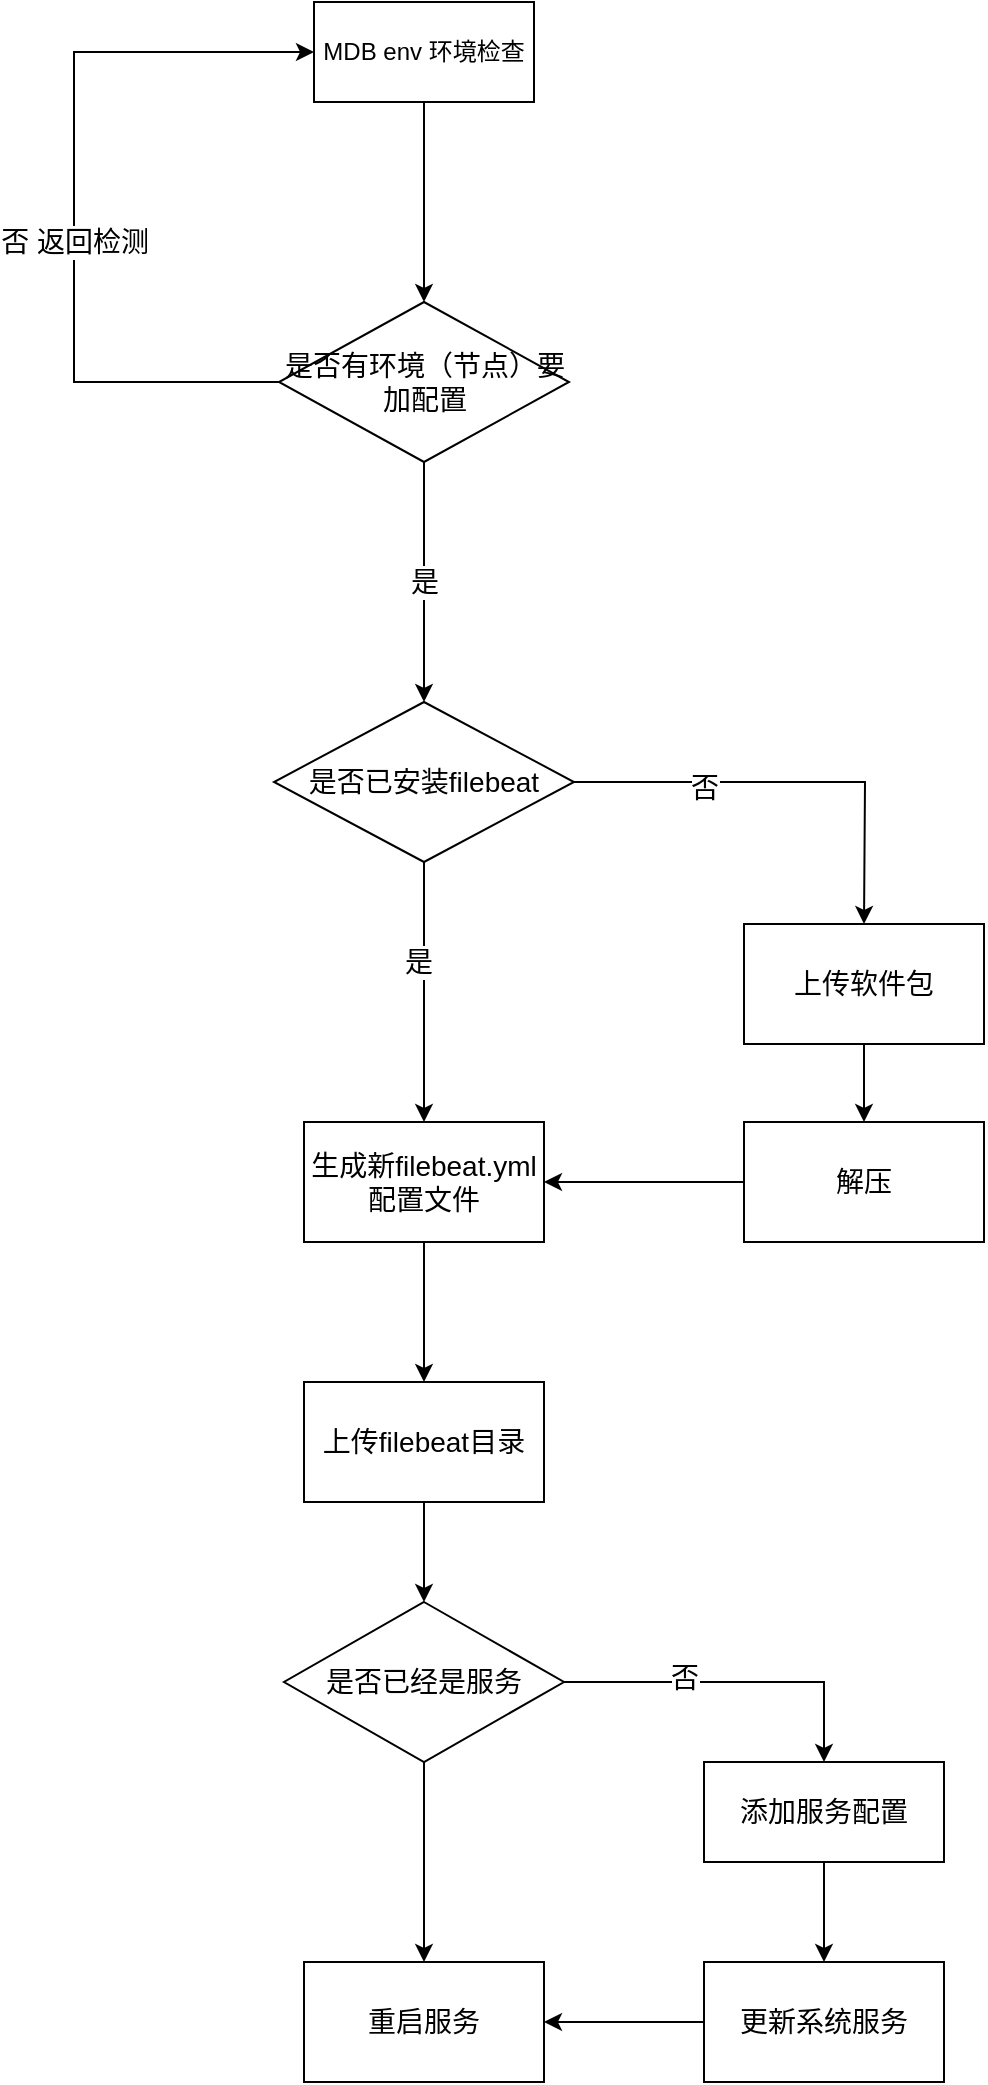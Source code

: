 <mxfile version="18.1.2" type="github">
  <diagram id="cKEFHMUjiqopljUC_EgE" name="Page-1">
    <mxGraphModel dx="1274" dy="1722" grid="1" gridSize="10" guides="1" tooltips="1" connect="1" arrows="1" fold="1" page="1" pageScale="1" pageWidth="827" pageHeight="1169" math="0" shadow="0">
      <root>
        <mxCell id="0" />
        <mxCell id="1" parent="0" />
        <mxCell id="iTW2oAXgUfm2QirYyq5k-45" style="edgeStyle=orthogonalEdgeStyle;rounded=0;orthogonalLoop=1;jettySize=auto;html=1;entryX=0.5;entryY=0;entryDx=0;entryDy=0;fontSize=14;" edge="1" parent="1" source="iTW2oAXgUfm2QirYyq5k-1" target="iTW2oAXgUfm2QirYyq5k-44">
          <mxGeometry relative="1" as="geometry" />
        </mxCell>
        <mxCell id="iTW2oAXgUfm2QirYyq5k-1" value="MDB env 环境检查" style="rounded=0;whiteSpace=wrap;html=1;" vertex="1" parent="1">
          <mxGeometry x="350" y="-60" width="110" height="50" as="geometry" />
        </mxCell>
        <mxCell id="iTW2oAXgUfm2QirYyq5k-7" style="edgeStyle=orthogonalEdgeStyle;rounded=0;orthogonalLoop=1;jettySize=auto;html=1;fontSize=14;" edge="1" parent="1" source="iTW2oAXgUfm2QirYyq5k-3">
          <mxGeometry relative="1" as="geometry">
            <mxPoint x="625" y="401" as="targetPoint" />
            <mxPoint x="550.0" y="331.0" as="sourcePoint" />
          </mxGeometry>
        </mxCell>
        <mxCell id="iTW2oAXgUfm2QirYyq5k-8" value="否" style="edgeLabel;html=1;align=center;verticalAlign=middle;resizable=0;points=[];fontSize=14;" vertex="1" connectable="0" parent="iTW2oAXgUfm2QirYyq5k-7">
          <mxGeometry x="-0.402" y="-3" relative="1" as="geometry">
            <mxPoint as="offset" />
          </mxGeometry>
        </mxCell>
        <mxCell id="iTW2oAXgUfm2QirYyq5k-49" style="edgeStyle=orthogonalEdgeStyle;rounded=0;orthogonalLoop=1;jettySize=auto;html=1;fontSize=14;" edge="1" parent="1" source="iTW2oAXgUfm2QirYyq5k-3" target="iTW2oAXgUfm2QirYyq5k-18">
          <mxGeometry relative="1" as="geometry" />
        </mxCell>
        <mxCell id="iTW2oAXgUfm2QirYyq5k-63" value="是" style="edgeLabel;html=1;align=center;verticalAlign=middle;resizable=0;points=[];fontSize=14;" vertex="1" connectable="0" parent="iTW2oAXgUfm2QirYyq5k-49">
          <mxGeometry x="-0.229" y="-3" relative="1" as="geometry">
            <mxPoint as="offset" />
          </mxGeometry>
        </mxCell>
        <mxCell id="iTW2oAXgUfm2QirYyq5k-3" value="是否已安装filebeat" style="rhombus;whiteSpace=wrap;html=1;fontSize=14;" vertex="1" parent="1">
          <mxGeometry x="330" y="290" width="150" height="80" as="geometry" />
        </mxCell>
        <mxCell id="iTW2oAXgUfm2QirYyq5k-62" style="edgeStyle=orthogonalEdgeStyle;rounded=0;orthogonalLoop=1;jettySize=auto;html=1;fontSize=14;" edge="1" parent="1" source="iTW2oAXgUfm2QirYyq5k-16" target="iTW2oAXgUfm2QirYyq5k-24">
          <mxGeometry relative="1" as="geometry" />
        </mxCell>
        <mxCell id="iTW2oAXgUfm2QirYyq5k-16" value="上传软件包" style="rounded=0;whiteSpace=wrap;html=1;fontSize=14;" vertex="1" parent="1">
          <mxGeometry x="565" y="401" width="120" height="60" as="geometry" />
        </mxCell>
        <mxCell id="iTW2oAXgUfm2QirYyq5k-61" style="edgeStyle=orthogonalEdgeStyle;rounded=0;orthogonalLoop=1;jettySize=auto;html=1;fontSize=14;" edge="1" parent="1" source="iTW2oAXgUfm2QirYyq5k-18" target="iTW2oAXgUfm2QirYyq5k-20">
          <mxGeometry relative="1" as="geometry" />
        </mxCell>
        <mxCell id="iTW2oAXgUfm2QirYyq5k-18" value="生成新filebeat.yml配置文件" style="rounded=0;whiteSpace=wrap;html=1;fontSize=14;" vertex="1" parent="1">
          <mxGeometry x="345" y="500" width="120" height="60" as="geometry" />
        </mxCell>
        <mxCell id="iTW2oAXgUfm2QirYyq5k-60" style="edgeStyle=orthogonalEdgeStyle;rounded=0;orthogonalLoop=1;jettySize=auto;html=1;fontSize=14;" edge="1" parent="1" source="iTW2oAXgUfm2QirYyq5k-20" target="iTW2oAXgUfm2QirYyq5k-31">
          <mxGeometry relative="1" as="geometry" />
        </mxCell>
        <mxCell id="iTW2oAXgUfm2QirYyq5k-20" value="上传filebeat目录" style="rounded=0;whiteSpace=wrap;html=1;fontSize=14;" vertex="1" parent="1">
          <mxGeometry x="345" y="630" width="120" height="60" as="geometry" />
        </mxCell>
        <mxCell id="iTW2oAXgUfm2QirYyq5k-50" style="edgeStyle=orthogonalEdgeStyle;rounded=0;orthogonalLoop=1;jettySize=auto;html=1;entryX=1;entryY=0.5;entryDx=0;entryDy=0;fontSize=14;" edge="1" parent="1" source="iTW2oAXgUfm2QirYyq5k-24" target="iTW2oAXgUfm2QirYyq5k-18">
          <mxGeometry relative="1" as="geometry" />
        </mxCell>
        <mxCell id="iTW2oAXgUfm2QirYyq5k-24" value="解压" style="rounded=0;whiteSpace=wrap;html=1;fontSize=14;" vertex="1" parent="1">
          <mxGeometry x="565" y="500" width="120" height="60" as="geometry" />
        </mxCell>
        <mxCell id="iTW2oAXgUfm2QirYyq5k-53" style="edgeStyle=orthogonalEdgeStyle;rounded=0;orthogonalLoop=1;jettySize=auto;html=1;exitX=1;exitY=0.5;exitDx=0;exitDy=0;entryX=0.5;entryY=0;entryDx=0;entryDy=0;fontSize=14;" edge="1" parent="1" source="iTW2oAXgUfm2QirYyq5k-31" target="iTW2oAXgUfm2QirYyq5k-35">
          <mxGeometry relative="1" as="geometry">
            <mxPoint x="530.0" y="780" as="sourcePoint" />
          </mxGeometry>
        </mxCell>
        <mxCell id="iTW2oAXgUfm2QirYyq5k-56" value="否" style="edgeLabel;html=1;align=center;verticalAlign=middle;resizable=0;points=[];fontSize=14;" vertex="1" connectable="0" parent="iTW2oAXgUfm2QirYyq5k-53">
          <mxGeometry x="-0.299" y="2" relative="1" as="geometry">
            <mxPoint as="offset" />
          </mxGeometry>
        </mxCell>
        <mxCell id="iTW2oAXgUfm2QirYyq5k-58" style="edgeStyle=orthogonalEdgeStyle;rounded=0;orthogonalLoop=1;jettySize=auto;html=1;fontSize=14;" edge="1" parent="1" source="iTW2oAXgUfm2QirYyq5k-31" target="iTW2oAXgUfm2QirYyq5k-34">
          <mxGeometry relative="1" as="geometry" />
        </mxCell>
        <mxCell id="iTW2oAXgUfm2QirYyq5k-31" value="&lt;span style=&quot;&quot;&gt;是否已经是服务&lt;/span&gt;" style="rhombus;whiteSpace=wrap;html=1;fontSize=14;" vertex="1" parent="1">
          <mxGeometry x="335" y="740" width="140" height="80" as="geometry" />
        </mxCell>
        <mxCell id="iTW2oAXgUfm2QirYyq5k-34" value="重启服务" style="rounded=0;whiteSpace=wrap;html=1;fontSize=14;" vertex="1" parent="1">
          <mxGeometry x="345" y="920" width="120" height="60" as="geometry" />
        </mxCell>
        <mxCell id="iTW2oAXgUfm2QirYyq5k-38" style="edgeStyle=orthogonalEdgeStyle;rounded=0;orthogonalLoop=1;jettySize=auto;html=1;entryX=0.5;entryY=0;entryDx=0;entryDy=0;fontSize=14;" edge="1" parent="1" source="iTW2oAXgUfm2QirYyq5k-35" target="iTW2oAXgUfm2QirYyq5k-37">
          <mxGeometry relative="1" as="geometry" />
        </mxCell>
        <mxCell id="iTW2oAXgUfm2QirYyq5k-35" value="添加服务配置" style="rounded=0;whiteSpace=wrap;html=1;fontSize=14;" vertex="1" parent="1">
          <mxGeometry x="545" y="820" width="120" height="50" as="geometry" />
        </mxCell>
        <mxCell id="iTW2oAXgUfm2QirYyq5k-59" style="edgeStyle=orthogonalEdgeStyle;rounded=0;orthogonalLoop=1;jettySize=auto;html=1;fontSize=14;" edge="1" parent="1" source="iTW2oAXgUfm2QirYyq5k-37" target="iTW2oAXgUfm2QirYyq5k-34">
          <mxGeometry relative="1" as="geometry">
            <mxPoint x="520.0" y="950" as="targetPoint" />
          </mxGeometry>
        </mxCell>
        <mxCell id="iTW2oAXgUfm2QirYyq5k-37" value="更新系统服务" style="rounded=0;whiteSpace=wrap;html=1;fontSize=14;" vertex="1" parent="1">
          <mxGeometry x="545" y="920" width="120" height="60" as="geometry" />
        </mxCell>
        <mxCell id="iTW2oAXgUfm2QirYyq5k-46" value="是" style="edgeStyle=orthogonalEdgeStyle;rounded=0;orthogonalLoop=1;jettySize=auto;html=1;fontSize=14;" edge="1" parent="1" source="iTW2oAXgUfm2QirYyq5k-44" target="iTW2oAXgUfm2QirYyq5k-3">
          <mxGeometry relative="1" as="geometry" />
        </mxCell>
        <mxCell id="iTW2oAXgUfm2QirYyq5k-47" style="edgeStyle=orthogonalEdgeStyle;rounded=0;orthogonalLoop=1;jettySize=auto;html=1;entryX=0;entryY=0.5;entryDx=0;entryDy=0;fontSize=14;" edge="1" parent="1" source="iTW2oAXgUfm2QirYyq5k-44" target="iTW2oAXgUfm2QirYyq5k-1">
          <mxGeometry relative="1" as="geometry">
            <Array as="points">
              <mxPoint x="230" y="130" />
              <mxPoint x="230" y="-35" />
            </Array>
          </mxGeometry>
        </mxCell>
        <mxCell id="iTW2oAXgUfm2QirYyq5k-48" value="否 返回检测" style="edgeLabel;html=1;align=center;verticalAlign=middle;resizable=0;points=[];fontSize=14;" vertex="1" connectable="0" parent="iTW2oAXgUfm2QirYyq5k-47">
          <mxGeometry x="-0.106" relative="1" as="geometry">
            <mxPoint as="offset" />
          </mxGeometry>
        </mxCell>
        <mxCell id="iTW2oAXgUfm2QirYyq5k-44" value="是否有环境（节点）要加配置" style="rhombus;whiteSpace=wrap;html=1;fontSize=14;" vertex="1" parent="1">
          <mxGeometry x="332.5" y="90" width="145" height="80" as="geometry" />
        </mxCell>
      </root>
    </mxGraphModel>
  </diagram>
</mxfile>
